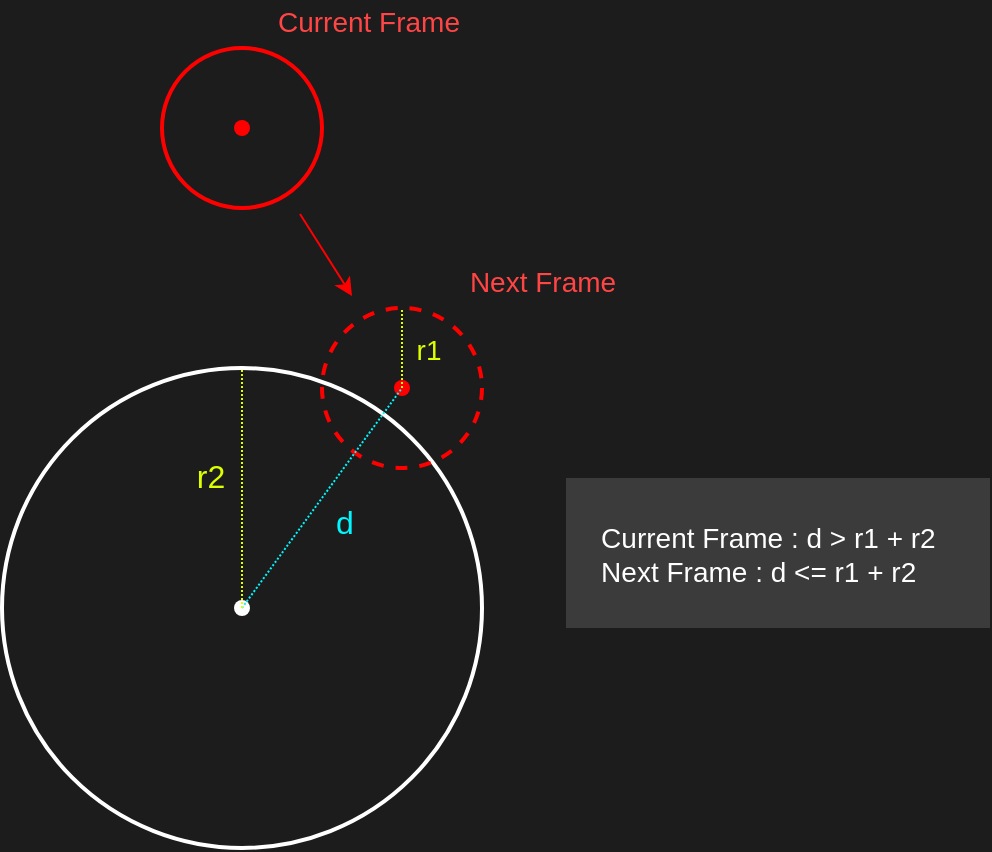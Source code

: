 <mxfile version="15.4.0" type="device"><diagram id="fCZ8dxqV5h4fluIDWIOY" name="Page-1"><mxGraphModel dx="599" dy="627" grid="0" gridSize="20" guides="1" tooltips="1" connect="1" arrows="1" fold="1" page="0" pageScale="1" pageWidth="827" pageHeight="1169" background="#1C1C1C" math="0" shadow="0"><root><mxCell id="0"/><mxCell id="1" parent="0"/><mxCell id="T7oiDlKmzv_vdTTcZeZM-4" value="" style="group" vertex="1" connectable="0" parent="1"><mxGeometry x="240" y="320" width="240" height="240" as="geometry"/></mxCell><mxCell id="T7oiDlKmzv_vdTTcZeZM-1" value="" style="ellipse;whiteSpace=wrap;html=1;aspect=fixed;fillColor=none;strokeColor=#FFFFFF;strokeWidth=2;" vertex="1" parent="T7oiDlKmzv_vdTTcZeZM-4"><mxGeometry width="240" height="240" as="geometry"/></mxCell><mxCell id="T7oiDlKmzv_vdTTcZeZM-3" value="" style="shape=waypoint;sketch=0;fillStyle=solid;size=6;pointerEvents=1;points=[];fillColor=none;resizable=0;rotatable=0;perimeter=centerPerimeter;snapToPoint=1;strokeColor=#FFFFFF;strokeWidth=2;" vertex="1" parent="T7oiDlKmzv_vdTTcZeZM-4"><mxGeometry x="100" y="100" width="40" height="40" as="geometry"/></mxCell><mxCell id="T7oiDlKmzv_vdTTcZeZM-11" value="" style="group" vertex="1" connectable="0" parent="T7oiDlKmzv_vdTTcZeZM-4"><mxGeometry x="160" y="-30" width="80" height="80" as="geometry"/></mxCell><mxCell id="T7oiDlKmzv_vdTTcZeZM-7" value="" style="group;shadow=0;" vertex="1" connectable="0" parent="T7oiDlKmzv_vdTTcZeZM-11"><mxGeometry width="80" height="80" as="geometry"/></mxCell><mxCell id="T7oiDlKmzv_vdTTcZeZM-9" value="" style="shape=waypoint;sketch=0;size=6;pointerEvents=1;points=[];fillColor=none;resizable=0;rotatable=0;perimeter=centerPerimeter;snapToPoint=1;strokeColor=#FF0000;strokeWidth=2;" vertex="1" parent="T7oiDlKmzv_vdTTcZeZM-7"><mxGeometry x="20" y="20" width="40" height="40" as="geometry"/></mxCell><mxCell id="T7oiDlKmzv_vdTTcZeZM-8" value="" style="ellipse;whiteSpace=wrap;html=1;aspect=fixed;fillColor=none;strokeColor=#FF0000;strokeWidth=2;dashed=1;" vertex="1" parent="T7oiDlKmzv_vdTTcZeZM-11"><mxGeometry width="80" height="80" as="geometry"/></mxCell><mxCell id="T7oiDlKmzv_vdTTcZeZM-13" style="rounded=0;orthogonalLoop=1;jettySize=auto;html=1;strokeColor=#00F7FF;endArrow=none;endFill=0;exitX=0.617;exitY=0.559;exitDx=0;exitDy=0;exitPerimeter=0;dashed=1;dashPattern=1 1;" edge="1" parent="T7oiDlKmzv_vdTTcZeZM-4" source="T7oiDlKmzv_vdTTcZeZM-3"><mxGeometry relative="1" as="geometry"><mxPoint x="200" y="10" as="targetPoint"/><mxPoint x="260" y="-80.0" as="sourcePoint"/></mxGeometry></mxCell><mxCell id="T7oiDlKmzv_vdTTcZeZM-14" style="rounded=0;orthogonalLoop=1;jettySize=auto;html=1;strokeColor=#DDFF00;endArrow=none;endFill=0;entryX=0.5;entryY=0;entryDx=0;entryDy=0;dashed=1;dashPattern=1 1;fontColor=#DDFF00;" edge="1" parent="T7oiDlKmzv_vdTTcZeZM-4" source="T7oiDlKmzv_vdTTcZeZM-3" target="T7oiDlKmzv_vdTTcZeZM-1"><mxGeometry relative="1" as="geometry"><mxPoint x="380" y="140" as="targetPoint"/><mxPoint x="300" y="250" as="sourcePoint"/></mxGeometry></mxCell><mxCell id="T7oiDlKmzv_vdTTcZeZM-6" value="" style="group" vertex="1" connectable="0" parent="1"><mxGeometry x="320" y="160" width="80" height="80" as="geometry"/></mxCell><mxCell id="T7oiDlKmzv_vdTTcZeZM-2" value="" style="ellipse;whiteSpace=wrap;html=1;aspect=fixed;fillColor=none;strokeColor=#FF0000;strokeWidth=2;" vertex="1" parent="T7oiDlKmzv_vdTTcZeZM-6"><mxGeometry width="80" height="80" as="geometry"/></mxCell><mxCell id="T7oiDlKmzv_vdTTcZeZM-5" value="" style="shape=waypoint;sketch=0;size=6;pointerEvents=1;points=[];fillColor=none;resizable=0;rotatable=0;perimeter=centerPerimeter;snapToPoint=1;strokeColor=#FF0000;strokeWidth=2;" vertex="1" parent="T7oiDlKmzv_vdTTcZeZM-6"><mxGeometry x="20" y="20" width="40" height="40" as="geometry"/></mxCell><mxCell id="T7oiDlKmzv_vdTTcZeZM-12" style="rounded=0;orthogonalLoop=1;jettySize=auto;html=1;strokeColor=#FF0000;" edge="1" parent="1"><mxGeometry relative="1" as="geometry"><mxPoint x="415" y="284" as="targetPoint"/><mxPoint x="389" y="243" as="sourcePoint"/></mxGeometry></mxCell><mxCell id="T7oiDlKmzv_vdTTcZeZM-17" value="d" style="text;html=1;align=center;verticalAlign=middle;resizable=0;points=[];autosize=1;strokeColor=none;fillColor=none;fontSize=16;fontColor=#00F7FF;" vertex="1" parent="1"><mxGeometry x="391" y="387" width="40" height="20" as="geometry"/></mxCell><mxCell id="T7oiDlKmzv_vdTTcZeZM-18" value="r2" style="text;html=1;align=center;verticalAlign=middle;resizable=0;points=[];autosize=1;strokeColor=none;fillColor=none;fontSize=16;fontColor=#DDFF00;" vertex="1" parent="1"><mxGeometry x="324" y="364" width="40" height="20" as="geometry"/></mxCell><mxCell id="T7oiDlKmzv_vdTTcZeZM-20" style="rounded=0;orthogonalLoop=1;jettySize=auto;html=1;strokeColor=#DDFF00;endArrow=none;endFill=0;entryX=0.5;entryY=0;entryDx=0;entryDy=0;dashed=1;dashPattern=1 1;fontColor=#DDFF00;" edge="1" parent="1" target="T7oiDlKmzv_vdTTcZeZM-8"><mxGeometry relative="1" as="geometry"><mxPoint x="540" y="370" as="targetPoint"/><mxPoint x="440" y="330" as="sourcePoint"/></mxGeometry></mxCell><mxCell id="T7oiDlKmzv_vdTTcZeZM-21" value="r1" style="text;html=1;align=center;verticalAlign=middle;resizable=0;points=[];autosize=1;strokeColor=none;fillColor=none;fontSize=14;fontColor=#DDFF00;" vertex="1" parent="1"><mxGeometry x="433" y="301" width="40" height="20" as="geometry"/></mxCell><mxCell id="T7oiDlKmzv_vdTTcZeZM-24" value="&amp;nbsp; &amp;nbsp; Current Frame : d &amp;gt; r1 + r2&lt;br&gt;&amp;nbsp; &amp;nbsp; Next Frame : d &amp;lt;= r1 + r2" style="rounded=0;whiteSpace=wrap;html=1;shadow=0;dashed=1;labelBackgroundColor=none;fontSize=14;fontColor=#FFFFFF;strokeColor=none;strokeWidth=1;fillColor=#3B3B3B;align=left;" vertex="1" parent="1"><mxGeometry x="522" y="375" width="212" height="75" as="geometry"/></mxCell><mxCell id="T7oiDlKmzv_vdTTcZeZM-25" value="Current Frame" style="text;html=1;align=center;verticalAlign=middle;resizable=0;points=[];autosize=1;strokeColor=none;fillColor=none;fontSize=14;fontColor=#FF4545;" vertex="1" parent="1"><mxGeometry x="372" y="136" width="101" height="21" as="geometry"/></mxCell><mxCell id="T7oiDlKmzv_vdTTcZeZM-26" value="Next Frame" style="text;html=1;align=center;verticalAlign=middle;resizable=0;points=[];autosize=1;strokeColor=none;fillColor=none;fontSize=14;fontColor=#FF4545;" vertex="1" parent="1"><mxGeometry x="468" y="266" width="83" height="21" as="geometry"/></mxCell></root></mxGraphModel></diagram></mxfile>